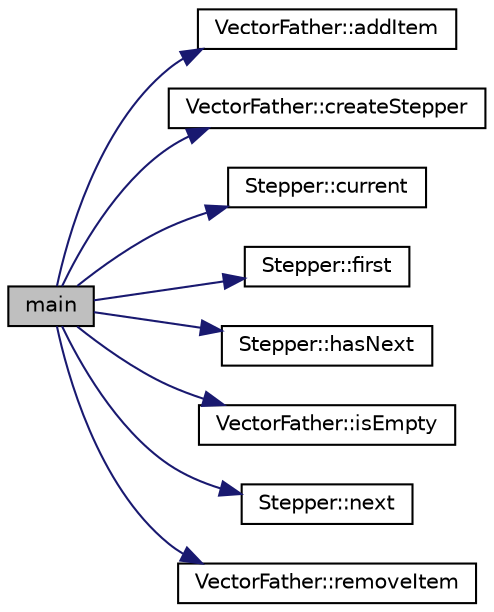 digraph "main"
{
 // LATEX_PDF_SIZE
  edge [fontname="Helvetica",fontsize="10",labelfontname="Helvetica",labelfontsize="10"];
  node [fontname="Helvetica",fontsize="10",shape=record];
  rankdir="LR";
  Node1 [label="main",height=0.2,width=0.4,color="black", fillcolor="grey75", style="filled", fontcolor="black",tooltip=" "];
  Node1 -> Node2 [color="midnightblue",fontsize="10",style="solid",fontname="Helvetica"];
  Node2 [label="VectorFather::addItem",height=0.2,width=0.4,color="black", fillcolor="white", style="filled",URL="$classVectorFather.html#ab1e0611bf9e0e1678d487399ad28c064",tooltip="Add an item to the end of the vector."];
  Node1 -> Node3 [color="midnightblue",fontsize="10",style="solid",fontname="Helvetica"];
  Node3 [label="VectorFather::createStepper",height=0.2,width=0.4,color="black", fillcolor="white", style="filled",URL="$classVectorFather.html#ad7775ccd733815aa48eb0b8cc5ebffd7",tooltip="Create a stepper iterator for this vector."];
  Node1 -> Node4 [color="midnightblue",fontsize="10",style="solid",fontname="Helvetica"];
  Node4 [label="Stepper::current",height=0.2,width=0.4,color="black", fillcolor="white", style="filled",URL="$classStepper.html#a16d93afdcdc7190e84904b8904c5a8bd",tooltip="Get the current element without advancing."];
  Node1 -> Node5 [color="midnightblue",fontsize="10",style="solid",fontname="Helvetica"];
  Node5 [label="Stepper::first",height=0.2,width=0.4,color="black", fillcolor="white", style="filled",URL="$classStepper.html#aebd518b8673631e25056bb9fd7022c98",tooltip="Move to and return the first element."];
  Node1 -> Node6 [color="midnightblue",fontsize="10",style="solid",fontname="Helvetica"];
  Node6 [label="Stepper::hasNext",height=0.2,width=0.4,color="black", fillcolor="white", style="filled",URL="$classStepper.html#a7fe293586b963c65e2af4ae206c2e2ed",tooltip="Check if there are more elements to iterate over."];
  Node1 -> Node7 [color="midnightblue",fontsize="10",style="solid",fontname="Helvetica"];
  Node7 [label="VectorFather::isEmpty",height=0.2,width=0.4,color="black", fillcolor="white", style="filled",URL="$classVectorFather.html#afbf969a7af2500d6a4ab717fcbed17be",tooltip="Check if the vector is empty."];
  Node1 -> Node8 [color="midnightblue",fontsize="10",style="solid",fontname="Helvetica"];
  Node8 [label="Stepper::next",height=0.2,width=0.4,color="black", fillcolor="white", style="filled",URL="$classStepper.html#af58e5f738012158ed81b91c9e306008f",tooltip="Move to the next element in the collection."];
  Node1 -> Node9 [color="midnightblue",fontsize="10",style="solid",fontname="Helvetica"];
  Node9 [label="VectorFather::removeItem",height=0.2,width=0.4,color="black", fillcolor="white", style="filled",URL="$classVectorFather.html#a1880e8492b41517286a9cb558085e2cb",tooltip="Remove the last item from the vector."];
}
